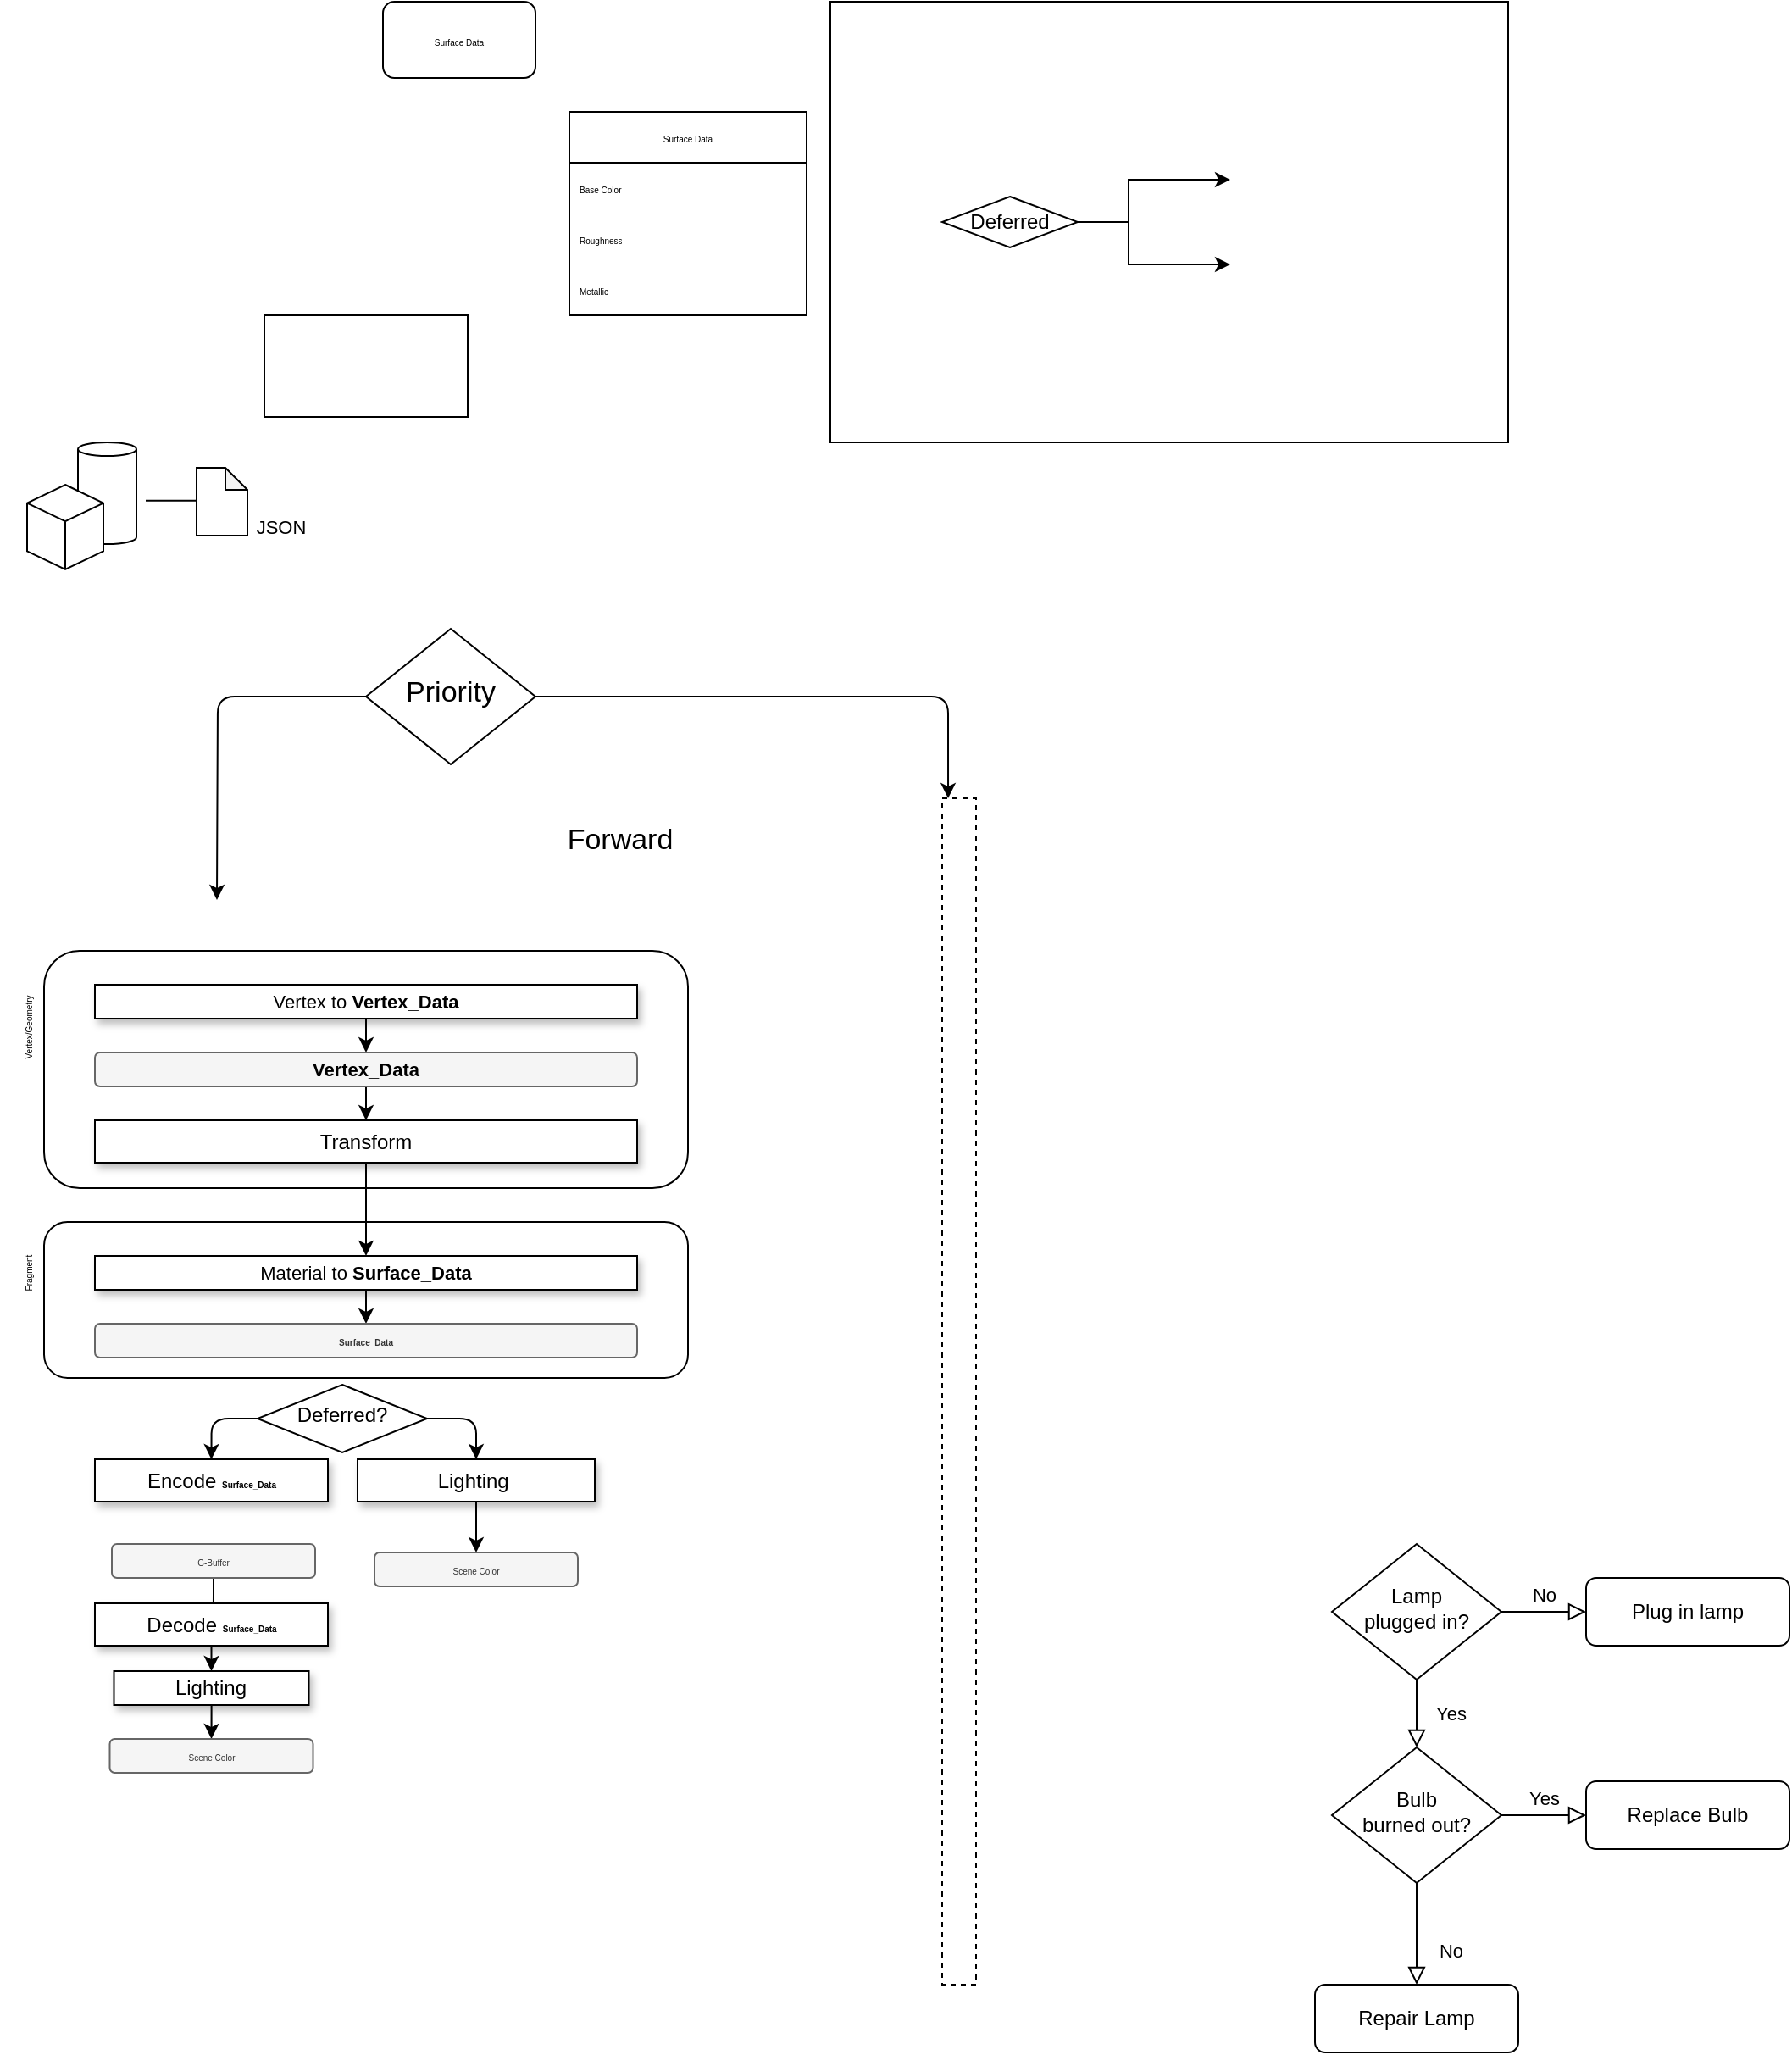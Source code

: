 <mxfile version="20.6.2" type="github">
  <diagram id="rjo74vok-zISJOvy7XTI" name="第 1 页">
    <mxGraphModel dx="546" dy="1478" grid="1" gridSize="10" guides="1" tooltips="1" connect="1" arrows="1" fold="1" page="1" pageScale="1" pageWidth="827" pageHeight="1169" math="0" shadow="0">
      <root>
        <mxCell id="0" />
        <mxCell id="1" parent="0" />
        <mxCell id="tUKbnSFkeA9dqwj0QO37-58" value="" style="rounded=0;whiteSpace=wrap;html=1;shadow=0;glass=0;sketch=0;fontSize=5;fillColor=none;dashed=1;" vertex="1" parent="1">
          <mxGeometry x="600" y="180" width="20" height="700" as="geometry" />
        </mxCell>
        <mxCell id="tUKbnSFkeA9dqwj0QO37-48" value="" style="rounded=1;whiteSpace=wrap;html=1;shadow=0;glass=0;sketch=0;fontSize=5;fillColor=default;" vertex="1" parent="1">
          <mxGeometry x="70" y="430" width="380" height="92" as="geometry" />
        </mxCell>
        <mxCell id="tUKbnSFkeA9dqwj0QO37-13" value="" style="rounded=0;whiteSpace=wrap;html=1;fontSize=5;" vertex="1" parent="1">
          <mxGeometry x="534" y="-290" width="400" height="260" as="geometry" />
        </mxCell>
        <mxCell id="tUKbnSFkeA9dqwj0QO37-1" value="Deferred" style="rhombus;whiteSpace=wrap;html=1;" vertex="1" parent="1">
          <mxGeometry x="600" y="-175" width="80" height="30" as="geometry" />
        </mxCell>
        <mxCell id="tUKbnSFkeA9dqwj0QO37-2" value="" style="endArrow=classic;html=1;rounded=0;exitX=1;exitY=0.5;exitDx=0;exitDy=0;" edge="1" parent="1">
          <mxGeometry width="50" height="50" relative="1" as="geometry">
            <mxPoint x="710" y="-160" as="sourcePoint" />
            <mxPoint x="770" y="-185" as="targetPoint" />
            <Array as="points">
              <mxPoint x="710" y="-185" />
            </Array>
          </mxGeometry>
        </mxCell>
        <mxCell id="tUKbnSFkeA9dqwj0QO37-3" value="" style="endArrow=classic;html=1;rounded=0;exitX=1;exitY=0.5;exitDx=0;exitDy=0;" edge="1" parent="1">
          <mxGeometry width="50" height="50" relative="1" as="geometry">
            <mxPoint x="710" y="-160" as="sourcePoint" />
            <mxPoint x="770" y="-135" as="targetPoint" />
            <Array as="points">
              <mxPoint x="710" y="-135" />
            </Array>
          </mxGeometry>
        </mxCell>
        <mxCell id="tUKbnSFkeA9dqwj0QO37-4" value="" style="endArrow=none;html=1;rounded=0;entryX=1;entryY=0.5;entryDx=0;entryDy=0;" edge="1" parent="1" target="tUKbnSFkeA9dqwj0QO37-1">
          <mxGeometry width="50" height="50" relative="1" as="geometry">
            <mxPoint x="710" y="-160" as="sourcePoint" />
            <mxPoint x="670" y="-125" as="targetPoint" />
          </mxGeometry>
        </mxCell>
        <mxCell id="tUKbnSFkeA9dqwj0QO37-8" value="" style="shape=cylinder3;whiteSpace=wrap;html=1;boundedLbl=1;backgroundOutline=1;size=4.0;" vertex="1" parent="1">
          <mxGeometry x="90" y="-30" width="34.5" height="60" as="geometry" />
        </mxCell>
        <mxCell id="tUKbnSFkeA9dqwj0QO37-7" value="" style="html=1;whiteSpace=wrap;shape=isoCube2;backgroundOutline=1;isoAngle=15;" vertex="1" parent="1">
          <mxGeometry x="60" y="-5" width="45" height="50" as="geometry" />
        </mxCell>
        <mxCell id="tUKbnSFkeA9dqwj0QO37-9" value="" style="endArrow=none;html=1;rounded=0;" edge="1" parent="1">
          <mxGeometry width="50" height="50" relative="1" as="geometry">
            <mxPoint x="130" y="4.43" as="sourcePoint" />
            <mxPoint x="160" y="4.43" as="targetPoint" />
          </mxGeometry>
        </mxCell>
        <mxCell id="tUKbnSFkeA9dqwj0QO37-10" value="" style="shape=note;whiteSpace=wrap;html=1;backgroundOutline=1;darkOpacity=0.05;size=13;" vertex="1" parent="1">
          <mxGeometry x="160" y="-15" width="30" height="40" as="geometry" />
        </mxCell>
        <mxCell id="tUKbnSFkeA9dqwj0QO37-11" value="&lt;p style=&quot;line-height: 110%;&quot;&gt;&lt;font style=&quot;font-size: 11px;&quot;&gt;JSON&lt;/font&gt;&lt;/p&gt;" style="text;html=1;strokeColor=none;fillColor=none;align=center;verticalAlign=middle;whiteSpace=wrap;rounded=0;" vertex="1" parent="1">
          <mxGeometry x="190" y="10" width="40" height="20" as="geometry" />
        </mxCell>
        <mxCell id="tUKbnSFkeA9dqwj0QO37-15" value="Surface Data" style="rounded=1;whiteSpace=wrap;html=1;fontSize=5;" vertex="1" parent="1">
          <mxGeometry x="270" y="-290" width="90" height="45" as="geometry" />
        </mxCell>
        <mxCell id="tUKbnSFkeA9dqwj0QO37-17" value="Surface Data" style="swimlane;fontStyle=0;childLayout=stackLayout;horizontal=1;startSize=30;horizontalStack=0;resizeParent=1;resizeParentMax=0;resizeLast=0;collapsible=1;marginBottom=0;whiteSpace=wrap;html=1;fontSize=5;sketch=0;shadow=0;" vertex="1" parent="1">
          <mxGeometry x="380" y="-225" width="140" height="120" as="geometry" />
        </mxCell>
        <mxCell id="tUKbnSFkeA9dqwj0QO37-18" value="Base Color" style="text;strokeColor=none;fillColor=none;align=left;verticalAlign=middle;spacingLeft=4;spacingRight=4;overflow=hidden;points=[[0,0.5],[1,0.5]];portConstraint=eastwest;rotatable=0;whiteSpace=wrap;html=1;fontSize=5;" vertex="1" parent="tUKbnSFkeA9dqwj0QO37-17">
          <mxGeometry y="30" width="140" height="30" as="geometry" />
        </mxCell>
        <mxCell id="tUKbnSFkeA9dqwj0QO37-19" value="Roughness" style="text;strokeColor=none;fillColor=none;align=left;verticalAlign=middle;spacingLeft=4;spacingRight=4;overflow=hidden;points=[[0,0.5],[1,0.5]];portConstraint=eastwest;rotatable=0;whiteSpace=wrap;html=1;fontSize=5;" vertex="1" parent="tUKbnSFkeA9dqwj0QO37-17">
          <mxGeometry y="60" width="140" height="30" as="geometry" />
        </mxCell>
        <mxCell id="tUKbnSFkeA9dqwj0QO37-20" value="Metallic" style="text;strokeColor=none;fillColor=none;align=left;verticalAlign=middle;spacingLeft=4;spacingRight=4;overflow=hidden;points=[[0,0.5],[1,0.5]];portConstraint=eastwest;rotatable=0;whiteSpace=wrap;html=1;fontSize=5;" vertex="1" parent="tUKbnSFkeA9dqwj0QO37-17">
          <mxGeometry y="90" width="140" height="30" as="geometry" />
        </mxCell>
        <mxCell id="tUKbnSFkeA9dqwj0QO37-28" value="" style="rounded=0;whiteSpace=wrap;html=1;shadow=0;glass=0;sketch=0;fontSize=5;" vertex="1" parent="1">
          <mxGeometry x="200" y="-105" width="120" height="60" as="geometry" />
        </mxCell>
        <mxCell id="tUKbnSFkeA9dqwj0QO37-85" style="edgeStyle=orthogonalEdgeStyle;rounded=1;orthogonalLoop=1;jettySize=auto;html=1;entryX=0.5;entryY=0;entryDx=0;entryDy=0;fontSize=17;" edge="1" parent="1" source="tUKbnSFkeA9dqwj0QO37-31" target="tUKbnSFkeA9dqwj0QO37-55">
          <mxGeometry relative="1" as="geometry" />
        </mxCell>
        <mxCell id="tUKbnSFkeA9dqwj0QO37-31" value="&lt;font style=&quot;font-size: 11px;&quot;&gt;Material to&amp;nbsp;&lt;b style=&quot;font-size: 11px;&quot;&gt;Surface_Data&lt;/b&gt;&lt;/font&gt;" style="rounded=0;whiteSpace=wrap;html=1;fontSize=12;glass=0;strokeWidth=1;shadow=1;" vertex="1" parent="1">
          <mxGeometry x="100" y="450" width="320" height="20" as="geometry" />
        </mxCell>
        <mxCell id="tUKbnSFkeA9dqwj0QO37-32" value="Yes" style="rounded=0;html=1;jettySize=auto;orthogonalLoop=1;fontSize=11;endArrow=block;endFill=0;endSize=8;strokeWidth=1;shadow=0;labelBackgroundColor=none;edgeStyle=orthogonalEdgeStyle;" edge="1" parent="1" source="tUKbnSFkeA9dqwj0QO37-34" target="tUKbnSFkeA9dqwj0QO37-38">
          <mxGeometry y="20" relative="1" as="geometry">
            <mxPoint as="offset" />
          </mxGeometry>
        </mxCell>
        <mxCell id="tUKbnSFkeA9dqwj0QO37-33" value="No" style="edgeStyle=orthogonalEdgeStyle;rounded=0;html=1;jettySize=auto;orthogonalLoop=1;fontSize=11;endArrow=block;endFill=0;endSize=8;strokeWidth=1;shadow=0;labelBackgroundColor=none;" edge="1" parent="1" source="tUKbnSFkeA9dqwj0QO37-34" target="tUKbnSFkeA9dqwj0QO37-35">
          <mxGeometry y="10" relative="1" as="geometry">
            <mxPoint as="offset" />
          </mxGeometry>
        </mxCell>
        <mxCell id="tUKbnSFkeA9dqwj0QO37-34" value="Lamp&lt;br&gt;plugged in?" style="rhombus;whiteSpace=wrap;html=1;shadow=0;fontFamily=Helvetica;fontSize=12;align=center;strokeWidth=1;spacing=6;spacingTop=-4;" vertex="1" parent="1">
          <mxGeometry x="830" y="620" width="100" height="80" as="geometry" />
        </mxCell>
        <mxCell id="tUKbnSFkeA9dqwj0QO37-35" value="Plug in lamp" style="rounded=1;whiteSpace=wrap;html=1;fontSize=12;glass=0;strokeWidth=1;shadow=0;" vertex="1" parent="1">
          <mxGeometry x="980" y="640" width="120" height="40" as="geometry" />
        </mxCell>
        <mxCell id="tUKbnSFkeA9dqwj0QO37-36" value="No" style="rounded=0;html=1;jettySize=auto;orthogonalLoop=1;fontSize=11;endArrow=block;endFill=0;endSize=8;strokeWidth=1;shadow=0;labelBackgroundColor=none;edgeStyle=orthogonalEdgeStyle;" edge="1" parent="1" source="tUKbnSFkeA9dqwj0QO37-38" target="tUKbnSFkeA9dqwj0QO37-39">
          <mxGeometry x="0.333" y="20" relative="1" as="geometry">
            <mxPoint as="offset" />
          </mxGeometry>
        </mxCell>
        <mxCell id="tUKbnSFkeA9dqwj0QO37-37" value="Yes" style="edgeStyle=orthogonalEdgeStyle;rounded=0;html=1;jettySize=auto;orthogonalLoop=1;fontSize=11;endArrow=block;endFill=0;endSize=8;strokeWidth=1;shadow=0;labelBackgroundColor=none;" edge="1" parent="1" source="tUKbnSFkeA9dqwj0QO37-38" target="tUKbnSFkeA9dqwj0QO37-40">
          <mxGeometry y="10" relative="1" as="geometry">
            <mxPoint as="offset" />
          </mxGeometry>
        </mxCell>
        <mxCell id="tUKbnSFkeA9dqwj0QO37-38" value="Bulb&lt;br&gt;burned out?" style="rhombus;whiteSpace=wrap;html=1;shadow=0;fontFamily=Helvetica;fontSize=12;align=center;strokeWidth=1;spacing=6;spacingTop=-4;" vertex="1" parent="1">
          <mxGeometry x="830" y="740" width="100" height="80" as="geometry" />
        </mxCell>
        <mxCell id="tUKbnSFkeA9dqwj0QO37-39" value="Repair Lamp" style="rounded=1;whiteSpace=wrap;html=1;fontSize=12;glass=0;strokeWidth=1;shadow=0;" vertex="1" parent="1">
          <mxGeometry x="820" y="880" width="120" height="40" as="geometry" />
        </mxCell>
        <mxCell id="tUKbnSFkeA9dqwj0QO37-40" value="Replace Bulb" style="rounded=1;whiteSpace=wrap;html=1;fontSize=12;glass=0;strokeWidth=1;shadow=0;" vertex="1" parent="1">
          <mxGeometry x="980" y="760" width="120" height="40" as="geometry" />
        </mxCell>
        <mxCell id="tUKbnSFkeA9dqwj0QO37-88" style="edgeStyle=orthogonalEdgeStyle;rounded=1;orthogonalLoop=1;jettySize=auto;html=1;entryX=0.5;entryY=0;entryDx=0;entryDy=0;fontSize=17;" edge="1" parent="1" source="tUKbnSFkeA9dqwj0QO37-43" target="tUKbnSFkeA9dqwj0QO37-87">
          <mxGeometry relative="1" as="geometry" />
        </mxCell>
        <mxCell id="tUKbnSFkeA9dqwj0QO37-43" value="G-Buffer" style="rounded=1;whiteSpace=wrap;html=1;shadow=0;glass=0;sketch=0;fontSize=5;fillColor=#f5f5f5;fontColor=#333333;strokeColor=#666666;" vertex="1" parent="1">
          <mxGeometry x="110" y="620" width="120" height="20" as="geometry" />
        </mxCell>
        <mxCell id="tUKbnSFkeA9dqwj0QO37-92" style="edgeStyle=orthogonalEdgeStyle;rounded=1;orthogonalLoop=1;jettySize=auto;html=1;entryX=0.5;entryY=0;entryDx=0;entryDy=0;fontSize=17;" edge="1" parent="1" source="tUKbnSFkeA9dqwj0QO37-46" target="tUKbnSFkeA9dqwj0QO37-68">
          <mxGeometry relative="1" as="geometry" />
        </mxCell>
        <mxCell id="tUKbnSFkeA9dqwj0QO37-46" value="Lighting" style="rounded=0;whiteSpace=wrap;html=1;fontSize=12;glass=0;strokeWidth=1;shadow=1;" vertex="1" parent="1">
          <mxGeometry x="111.25" y="695" width="115" height="20" as="geometry" />
        </mxCell>
        <mxCell id="tUKbnSFkeA9dqwj0QO37-94" style="edgeStyle=orthogonalEdgeStyle;rounded=1;orthogonalLoop=1;jettySize=auto;html=1;exitX=0.5;exitY=1;exitDx=0;exitDy=0;entryX=0.5;entryY=0;entryDx=0;entryDy=0;fontSize=11;" edge="1" parent="1" source="tUKbnSFkeA9dqwj0QO37-47" target="tUKbnSFkeA9dqwj0QO37-93">
          <mxGeometry relative="1" as="geometry" />
        </mxCell>
        <mxCell id="tUKbnSFkeA9dqwj0QO37-47" value="Lighting&amp;nbsp;" style="rounded=0;whiteSpace=wrap;html=1;fontSize=12;glass=0;strokeWidth=1;shadow=1;" vertex="1" parent="1">
          <mxGeometry x="255" y="570" width="140" height="25" as="geometry" />
        </mxCell>
        <mxCell id="tUKbnSFkeA9dqwj0QO37-50" value="Fragment" style="text;html=1;strokeColor=none;fillColor=none;align=center;verticalAlign=middle;whiteSpace=wrap;rounded=0;shadow=0;glass=0;sketch=0;fontSize=5;rotation=270;" vertex="1" parent="1">
          <mxGeometry x="30" y="445" width="60" height="30" as="geometry" />
        </mxCell>
        <mxCell id="tUKbnSFkeA9dqwj0QO37-55" value="&lt;b&gt;Surface_Data&lt;/b&gt;" style="rounded=1;whiteSpace=wrap;html=1;shadow=0;glass=0;sketch=0;fontSize=5;fillColor=#f5f5f5;fontColor=#333333;strokeColor=#666666;" vertex="1" parent="1">
          <mxGeometry x="100" y="490" width="320" height="20" as="geometry" />
        </mxCell>
        <mxCell id="tUKbnSFkeA9dqwj0QO37-61" value="&lt;font style=&quot;font-size: 17px;&quot;&gt;Forward&lt;/font&gt;" style="text;html=1;strokeColor=none;fillColor=none;align=center;verticalAlign=middle;whiteSpace=wrap;rounded=0;shadow=0;glass=0;dashed=1;sketch=0;fontSize=5;" vertex="1" parent="1">
          <mxGeometry x="380" y="190" width="60" height="30" as="geometry" />
        </mxCell>
        <mxCell id="tUKbnSFkeA9dqwj0QO37-63" style="edgeStyle=orthogonalEdgeStyle;rounded=1;orthogonalLoop=1;jettySize=auto;html=1;fontSize=17;entryX=0.5;entryY=0;entryDx=0;entryDy=0;" edge="1" parent="1" source="tUKbnSFkeA9dqwj0QO37-62">
          <mxGeometry relative="1" as="geometry">
            <mxPoint x="172" y="240" as="targetPoint" />
          </mxGeometry>
        </mxCell>
        <mxCell id="tUKbnSFkeA9dqwj0QO37-66" style="edgeStyle=orthogonalEdgeStyle;rounded=1;orthogonalLoop=1;jettySize=auto;html=1;entryX=0.176;entryY=0;entryDx=0;entryDy=0;entryPerimeter=0;fontSize=17;" edge="1" parent="1" source="tUKbnSFkeA9dqwj0QO37-62" target="tUKbnSFkeA9dqwj0QO37-58">
          <mxGeometry relative="1" as="geometry" />
        </mxCell>
        <mxCell id="tUKbnSFkeA9dqwj0QO37-62" value="&lt;font style=&quot;font-size: 17px;&quot;&gt;Priority&lt;/font&gt;" style="rhombus;whiteSpace=wrap;html=1;shadow=0;fontFamily=Helvetica;fontSize=12;align=center;strokeWidth=1;spacing=6;spacingTop=-4;" vertex="1" parent="1">
          <mxGeometry x="260" y="80" width="100" height="80" as="geometry" />
        </mxCell>
        <mxCell id="tUKbnSFkeA9dqwj0QO37-68" value="Scene Color" style="rounded=1;whiteSpace=wrap;html=1;shadow=0;glass=0;sketch=0;fontSize=5;fillColor=#f5f5f5;fontColor=#333333;strokeColor=#666666;" vertex="1" parent="1">
          <mxGeometry x="108.75" y="735" width="120" height="20" as="geometry" />
        </mxCell>
        <mxCell id="tUKbnSFkeA9dqwj0QO37-81" value="Encode &lt;b style=&quot;font-size: 5px;&quot;&gt;Surface_Data&lt;/b&gt;" style="rounded=0;whiteSpace=wrap;html=1;fontSize=12;glass=0;strokeWidth=1;shadow=1;" vertex="1" parent="1">
          <mxGeometry x="100" y="570" width="137.5" height="25" as="geometry" />
        </mxCell>
        <mxCell id="tUKbnSFkeA9dqwj0QO37-91" style="edgeStyle=orthogonalEdgeStyle;rounded=1;orthogonalLoop=1;jettySize=auto;html=1;exitX=0.5;exitY=1;exitDx=0;exitDy=0;entryX=0.5;entryY=0;entryDx=0;entryDy=0;fontSize=17;" edge="1" parent="1" source="tUKbnSFkeA9dqwj0QO37-87" target="tUKbnSFkeA9dqwj0QO37-46">
          <mxGeometry relative="1" as="geometry" />
        </mxCell>
        <mxCell id="tUKbnSFkeA9dqwj0QO37-87" value="Decode &lt;b style=&quot;font-size: 5px;&quot;&gt;Surface_Data&lt;/b&gt;" style="rounded=0;whiteSpace=wrap;html=1;fontSize=12;glass=0;strokeWidth=1;shadow=1;" vertex="1" parent="1">
          <mxGeometry x="100" y="655" width="137.5" height="25" as="geometry" />
        </mxCell>
        <mxCell id="tUKbnSFkeA9dqwj0QO37-93" value="Scene Color" style="rounded=1;whiteSpace=wrap;html=1;shadow=0;glass=0;sketch=0;fontSize=5;fillColor=#f5f5f5;fontColor=#333333;strokeColor=#666666;" vertex="1" parent="1">
          <mxGeometry x="265" y="625" width="120" height="20" as="geometry" />
        </mxCell>
        <mxCell id="tUKbnSFkeA9dqwj0QO37-95" value="" style="rounded=1;whiteSpace=wrap;html=1;shadow=0;glass=0;sketch=0;fontSize=5;fillColor=default;" vertex="1" parent="1">
          <mxGeometry x="70" y="270" width="380" height="140" as="geometry" />
        </mxCell>
        <mxCell id="tUKbnSFkeA9dqwj0QO37-96" style="edgeStyle=orthogonalEdgeStyle;rounded=1;orthogonalLoop=1;jettySize=auto;html=1;entryX=0.5;entryY=0;entryDx=0;entryDy=0;fontSize=17;" edge="1" parent="1" source="tUKbnSFkeA9dqwj0QO37-97" target="tUKbnSFkeA9dqwj0QO37-100">
          <mxGeometry relative="1" as="geometry" />
        </mxCell>
        <mxCell id="tUKbnSFkeA9dqwj0QO37-97" value="&lt;font style=&quot;font-size: 11px;&quot;&gt;Vertex to&amp;nbsp;&lt;b style=&quot;font-size: 11px;&quot;&gt;Vertex_Data&lt;/b&gt;&lt;/font&gt;" style="rounded=0;whiteSpace=wrap;html=1;fontSize=12;glass=0;strokeWidth=1;shadow=1;" vertex="1" parent="1">
          <mxGeometry x="100" y="290" width="320" height="20" as="geometry" />
        </mxCell>
        <mxCell id="tUKbnSFkeA9dqwj0QO37-103" style="edgeStyle=orthogonalEdgeStyle;rounded=1;orthogonalLoop=1;jettySize=auto;html=1;exitX=0.5;exitY=1;exitDx=0;exitDy=0;entryX=0.5;entryY=0;entryDx=0;entryDy=0;fontSize=11;" edge="1" parent="1" source="tUKbnSFkeA9dqwj0QO37-98" target="tUKbnSFkeA9dqwj0QO37-31">
          <mxGeometry relative="1" as="geometry" />
        </mxCell>
        <mxCell id="tUKbnSFkeA9dqwj0QO37-98" value="Transform" style="rounded=0;whiteSpace=wrap;html=1;fontSize=12;glass=0;strokeWidth=1;shadow=1;" vertex="1" parent="1">
          <mxGeometry x="100" y="370" width="320" height="25" as="geometry" />
        </mxCell>
        <mxCell id="tUKbnSFkeA9dqwj0QO37-99" value="Vertex/Geometry" style="text;html=1;strokeColor=none;fillColor=none;align=center;verticalAlign=middle;whiteSpace=wrap;rounded=0;shadow=0;glass=0;sketch=0;fontSize=5;rotation=270;" vertex="1" parent="1">
          <mxGeometry x="30" y="300" width="60" height="30" as="geometry" />
        </mxCell>
        <mxCell id="tUKbnSFkeA9dqwj0QO37-102" value="" style="edgeStyle=orthogonalEdgeStyle;rounded=1;orthogonalLoop=1;jettySize=auto;html=1;fontSize=11;" edge="1" parent="1" source="tUKbnSFkeA9dqwj0QO37-100" target="tUKbnSFkeA9dqwj0QO37-98">
          <mxGeometry relative="1" as="geometry" />
        </mxCell>
        <mxCell id="tUKbnSFkeA9dqwj0QO37-100" value="&lt;b style=&quot;color: rgb(0, 0, 0); font-size: 11px;&quot;&gt;Vertex_Data&lt;/b&gt;" style="rounded=1;whiteSpace=wrap;html=1;shadow=0;glass=0;sketch=0;fontSize=5;fillColor=#f5f5f5;fontColor=#333333;strokeColor=#666666;" vertex="1" parent="1">
          <mxGeometry x="100" y="330" width="320" height="20" as="geometry" />
        </mxCell>
        <mxCell id="tUKbnSFkeA9dqwj0QO37-110" style="edgeStyle=orthogonalEdgeStyle;rounded=1;orthogonalLoop=1;jettySize=auto;html=1;entryX=0.5;entryY=0;entryDx=0;entryDy=0;fontSize=12;exitX=0;exitY=0.5;exitDx=0;exitDy=0;" edge="1" parent="1" source="tUKbnSFkeA9dqwj0QO37-107" target="tUKbnSFkeA9dqwj0QO37-81">
          <mxGeometry relative="1" as="geometry" />
        </mxCell>
        <mxCell id="tUKbnSFkeA9dqwj0QO37-111" style="edgeStyle=orthogonalEdgeStyle;rounded=1;orthogonalLoop=1;jettySize=auto;html=1;exitX=1;exitY=0.5;exitDx=0;exitDy=0;entryX=0.5;entryY=0;entryDx=0;entryDy=0;fontSize=12;" edge="1" parent="1" source="tUKbnSFkeA9dqwj0QO37-107" target="tUKbnSFkeA9dqwj0QO37-47">
          <mxGeometry relative="1" as="geometry" />
        </mxCell>
        <mxCell id="tUKbnSFkeA9dqwj0QO37-107" value="&lt;font style=&quot;font-size: 12px;&quot;&gt;Deferred?&lt;/font&gt;" style="rhombus;whiteSpace=wrap;html=1;shadow=0;fontFamily=Helvetica;fontSize=12;align=center;strokeWidth=1;spacing=6;spacingTop=-4;" vertex="1" parent="1">
          <mxGeometry x="196" y="526" width="100" height="40" as="geometry" />
        </mxCell>
      </root>
    </mxGraphModel>
  </diagram>
</mxfile>
